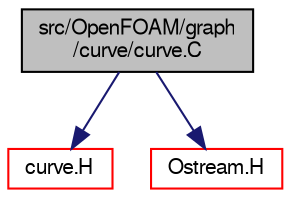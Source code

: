 digraph "src/OpenFOAM/graph/curve/curve.C"
{
  bgcolor="transparent";
  edge [fontname="FreeSans",fontsize="10",labelfontname="FreeSans",labelfontsize="10"];
  node [fontname="FreeSans",fontsize="10",shape=record];
  Node0 [label="src/OpenFOAM/graph\l/curve/curve.C",height=0.2,width=0.4,color="black", fillcolor="grey75", style="filled", fontcolor="black"];
  Node0 -> Node1 [color="midnightblue",fontsize="10",style="solid",fontname="FreeSans"];
  Node1 [label="curve.H",height=0.2,width=0.4,color="red",URL="$a10286.html"];
  Node0 -> Node25 [color="midnightblue",fontsize="10",style="solid",fontname="FreeSans"];
  Node25 [label="Ostream.H",height=0.2,width=0.4,color="red",URL="$a09098.html"];
}
